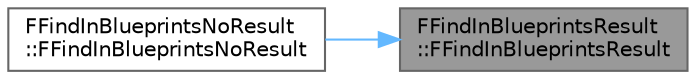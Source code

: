 digraph "FFindInBlueprintsResult::FFindInBlueprintsResult"
{
 // INTERACTIVE_SVG=YES
 // LATEX_PDF_SIZE
  bgcolor="transparent";
  edge [fontname=Helvetica,fontsize=10,labelfontname=Helvetica,labelfontsize=10];
  node [fontname=Helvetica,fontsize=10,shape=box,height=0.2,width=0.4];
  rankdir="RL";
  Node1 [id="Node000001",label="FFindInBlueprintsResult\l::FFindInBlueprintsResult",height=0.2,width=0.4,color="gray40", fillcolor="grey60", style="filled", fontcolor="black",tooltip=" "];
  Node1 -> Node2 [id="edge1_Node000001_Node000002",dir="back",color="steelblue1",style="solid",tooltip=" "];
  Node2 [id="Node000002",label="FFindInBlueprintsNoResult\l::FFindInBlueprintsNoResult",height=0.2,width=0.4,color="grey40", fillcolor="white", style="filled",URL="$d7/d1b/classFFindInBlueprintsNoResult.html#a8ece4f7459bd8226863319f796f35b3e",tooltip=" "];
}
